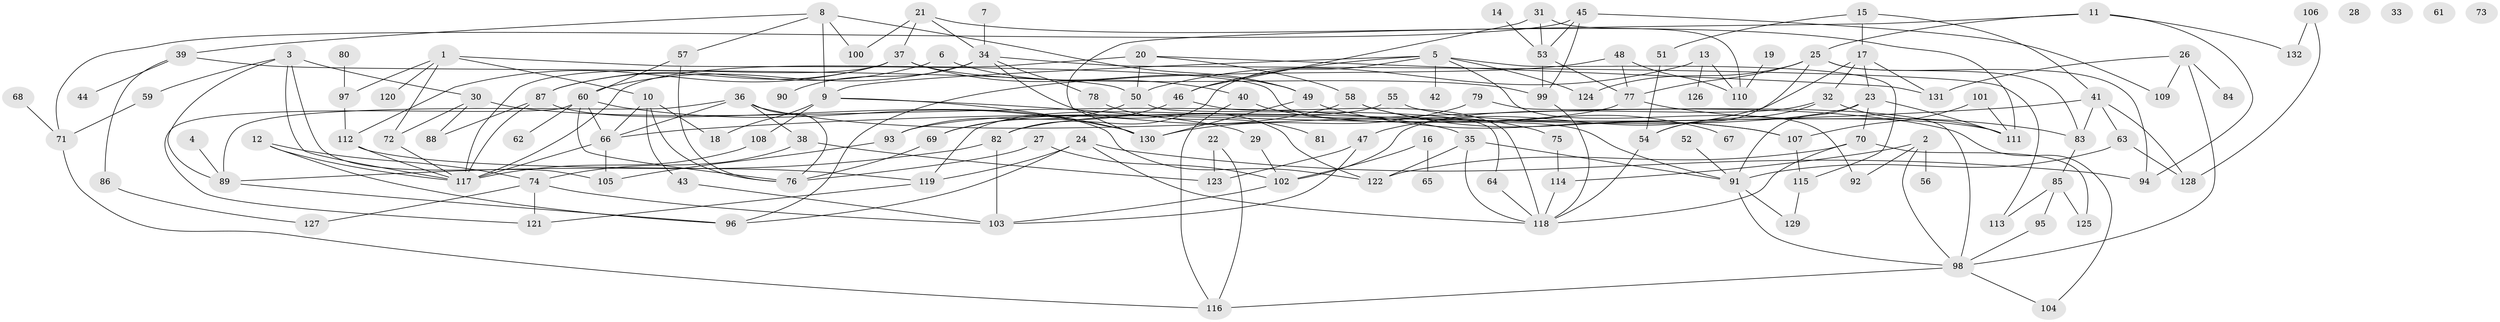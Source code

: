 // Generated by graph-tools (version 1.1) at 2025/25/03/09/25 03:25:15]
// undirected, 132 vertices, 214 edges
graph export_dot {
graph [start="1"]
  node [color=gray90,style=filled];
  1;
  2;
  3;
  4;
  5;
  6;
  7;
  8;
  9;
  10;
  11;
  12;
  13;
  14;
  15;
  16;
  17;
  18;
  19;
  20;
  21;
  22;
  23;
  24;
  25;
  26;
  27;
  28;
  29;
  30;
  31;
  32;
  33;
  34;
  35;
  36;
  37;
  38;
  39;
  40;
  41;
  42;
  43;
  44;
  45;
  46;
  47;
  48;
  49;
  50;
  51;
  52;
  53;
  54;
  55;
  56;
  57;
  58;
  59;
  60;
  61;
  62;
  63;
  64;
  65;
  66;
  67;
  68;
  69;
  70;
  71;
  72;
  73;
  74;
  75;
  76;
  77;
  78;
  79;
  80;
  81;
  82;
  83;
  84;
  85;
  86;
  87;
  88;
  89;
  90;
  91;
  92;
  93;
  94;
  95;
  96;
  97;
  98;
  99;
  100;
  101;
  102;
  103;
  104;
  105;
  106;
  107;
  108;
  109;
  110;
  111;
  112;
  113;
  114;
  115;
  116;
  117;
  118;
  119;
  120;
  121;
  122;
  123;
  124;
  125;
  126;
  127;
  128;
  129;
  130;
  131;
  132;
  1 -- 10;
  1 -- 72;
  1 -- 91;
  1 -- 97;
  1 -- 120;
  2 -- 56;
  2 -- 92;
  2 -- 98;
  2 -- 114;
  3 -- 30;
  3 -- 59;
  3 -- 89;
  3 -- 105;
  3 -- 117;
  4 -- 89;
  5 -- 9;
  5 -- 42;
  5 -- 46;
  5 -- 82;
  5 -- 92;
  5 -- 115;
  5 -- 124;
  6 -- 49;
  6 -- 87;
  7 -- 34;
  8 -- 9;
  8 -- 39;
  8 -- 49;
  8 -- 57;
  8 -- 100;
  9 -- 18;
  9 -- 29;
  9 -- 108;
  9 -- 130;
  10 -- 18;
  10 -- 43;
  10 -- 66;
  10 -- 76;
  11 -- 25;
  11 -- 94;
  11 -- 130;
  11 -- 132;
  12 -- 74;
  12 -- 96;
  12 -- 117;
  13 -- 50;
  13 -- 110;
  13 -- 126;
  14 -- 53;
  15 -- 17;
  15 -- 41;
  15 -- 51;
  16 -- 65;
  16 -- 102;
  17 -- 23;
  17 -- 32;
  17 -- 47;
  17 -- 131;
  19 -- 110;
  20 -- 50;
  20 -- 58;
  20 -- 117;
  20 -- 131;
  21 -- 34;
  21 -- 37;
  21 -- 100;
  21 -- 111;
  22 -- 116;
  22 -- 123;
  23 -- 70;
  23 -- 82;
  23 -- 91;
  23 -- 111;
  24 -- 94;
  24 -- 96;
  24 -- 118;
  24 -- 119;
  25 -- 54;
  25 -- 77;
  25 -- 83;
  25 -- 94;
  25 -- 124;
  26 -- 84;
  26 -- 98;
  26 -- 109;
  26 -- 131;
  27 -- 76;
  27 -- 102;
  29 -- 102;
  30 -- 35;
  30 -- 72;
  30 -- 88;
  31 -- 46;
  31 -- 53;
  31 -- 110;
  32 -- 54;
  32 -- 102;
  32 -- 111;
  34 -- 60;
  34 -- 78;
  34 -- 90;
  34 -- 113;
  34 -- 122;
  35 -- 91;
  35 -- 118;
  35 -- 122;
  36 -- 38;
  36 -- 66;
  36 -- 76;
  36 -- 89;
  36 -- 104;
  37 -- 40;
  37 -- 87;
  37 -- 99;
  37 -- 112;
  37 -- 117;
  38 -- 74;
  38 -- 123;
  39 -- 44;
  39 -- 50;
  39 -- 86;
  40 -- 75;
  40 -- 116;
  41 -- 63;
  41 -- 66;
  41 -- 83;
  41 -- 128;
  43 -- 103;
  45 -- 53;
  45 -- 71;
  45 -- 99;
  45 -- 109;
  46 -- 69;
  46 -- 118;
  47 -- 103;
  47 -- 123;
  48 -- 77;
  48 -- 96;
  48 -- 110;
  49 -- 107;
  49 -- 130;
  50 -- 64;
  50 -- 93;
  51 -- 54;
  52 -- 91;
  53 -- 77;
  53 -- 99;
  54 -- 118;
  55 -- 111;
  55 -- 119;
  57 -- 60;
  57 -- 76;
  58 -- 67;
  58 -- 69;
  58 -- 107;
  59 -- 71;
  60 -- 62;
  60 -- 66;
  60 -- 76;
  60 -- 121;
  60 -- 130;
  63 -- 91;
  63 -- 128;
  64 -- 118;
  66 -- 105;
  66 -- 117;
  68 -- 71;
  69 -- 76;
  70 -- 118;
  70 -- 122;
  70 -- 125;
  71 -- 116;
  72 -- 117;
  74 -- 103;
  74 -- 121;
  74 -- 127;
  75 -- 114;
  77 -- 83;
  77 -- 93;
  78 -- 81;
  79 -- 98;
  79 -- 130;
  80 -- 97;
  82 -- 89;
  82 -- 103;
  83 -- 85;
  85 -- 95;
  85 -- 113;
  85 -- 125;
  86 -- 127;
  87 -- 88;
  87 -- 117;
  87 -- 122;
  89 -- 96;
  91 -- 98;
  91 -- 129;
  93 -- 105;
  95 -- 98;
  97 -- 112;
  98 -- 104;
  98 -- 116;
  99 -- 118;
  101 -- 107;
  101 -- 111;
  102 -- 103;
  106 -- 128;
  106 -- 132;
  107 -- 115;
  108 -- 117;
  112 -- 117;
  112 -- 119;
  114 -- 118;
  115 -- 129;
  119 -- 121;
}
